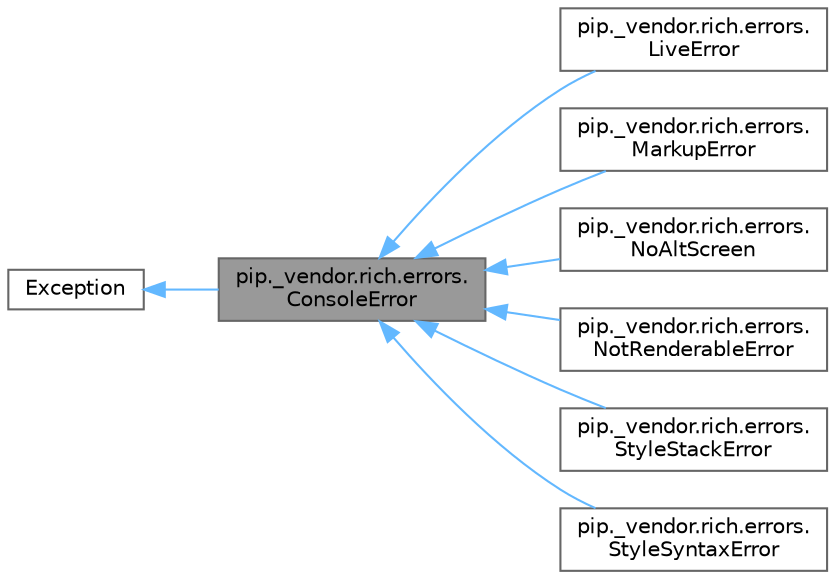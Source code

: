 digraph "pip._vendor.rich.errors.ConsoleError"
{
 // LATEX_PDF_SIZE
  bgcolor="transparent";
  edge [fontname=Helvetica,fontsize=10,labelfontname=Helvetica,labelfontsize=10];
  node [fontname=Helvetica,fontsize=10,shape=box,height=0.2,width=0.4];
  rankdir="LR";
  Node1 [id="Node000001",label="pip._vendor.rich.errors.\lConsoleError",height=0.2,width=0.4,color="gray40", fillcolor="grey60", style="filled", fontcolor="black",tooltip=" "];
  Node2 -> Node1 [id="edge1_Node000001_Node000002",dir="back",color="steelblue1",style="solid",tooltip=" "];
  Node2 [id="Node000002",label="Exception",height=0.2,width=0.4,color="gray40", fillcolor="white", style="filled",tooltip=" "];
  Node1 -> Node3 [id="edge2_Node000001_Node000003",dir="back",color="steelblue1",style="solid",tooltip=" "];
  Node3 [id="Node000003",label="pip._vendor.rich.errors.\lLiveError",height=0.2,width=0.4,color="gray40", fillcolor="white", style="filled",URL="$classpip_1_1__vendor_1_1rich_1_1errors_1_1_live_error.html",tooltip=" "];
  Node1 -> Node4 [id="edge3_Node000001_Node000004",dir="back",color="steelblue1",style="solid",tooltip=" "];
  Node4 [id="Node000004",label="pip._vendor.rich.errors.\lMarkupError",height=0.2,width=0.4,color="gray40", fillcolor="white", style="filled",URL="$classpip_1_1__vendor_1_1rich_1_1errors_1_1_markup_error.html",tooltip=" "];
  Node1 -> Node5 [id="edge4_Node000001_Node000005",dir="back",color="steelblue1",style="solid",tooltip=" "];
  Node5 [id="Node000005",label="pip._vendor.rich.errors.\lNoAltScreen",height=0.2,width=0.4,color="gray40", fillcolor="white", style="filled",URL="$classpip_1_1__vendor_1_1rich_1_1errors_1_1_no_alt_screen.html",tooltip=" "];
  Node1 -> Node6 [id="edge5_Node000001_Node000006",dir="back",color="steelblue1",style="solid",tooltip=" "];
  Node6 [id="Node000006",label="pip._vendor.rich.errors.\lNotRenderableError",height=0.2,width=0.4,color="gray40", fillcolor="white", style="filled",URL="$classpip_1_1__vendor_1_1rich_1_1errors_1_1_not_renderable_error.html",tooltip=" "];
  Node1 -> Node7 [id="edge6_Node000001_Node000007",dir="back",color="steelblue1",style="solid",tooltip=" "];
  Node7 [id="Node000007",label="pip._vendor.rich.errors.\lStyleStackError",height=0.2,width=0.4,color="gray40", fillcolor="white", style="filled",URL="$classpip_1_1__vendor_1_1rich_1_1errors_1_1_style_stack_error.html",tooltip=" "];
  Node1 -> Node8 [id="edge7_Node000001_Node000008",dir="back",color="steelblue1",style="solid",tooltip=" "];
  Node8 [id="Node000008",label="pip._vendor.rich.errors.\lStyleSyntaxError",height=0.2,width=0.4,color="gray40", fillcolor="white", style="filled",URL="$classpip_1_1__vendor_1_1rich_1_1errors_1_1_style_syntax_error.html",tooltip=" "];
}
